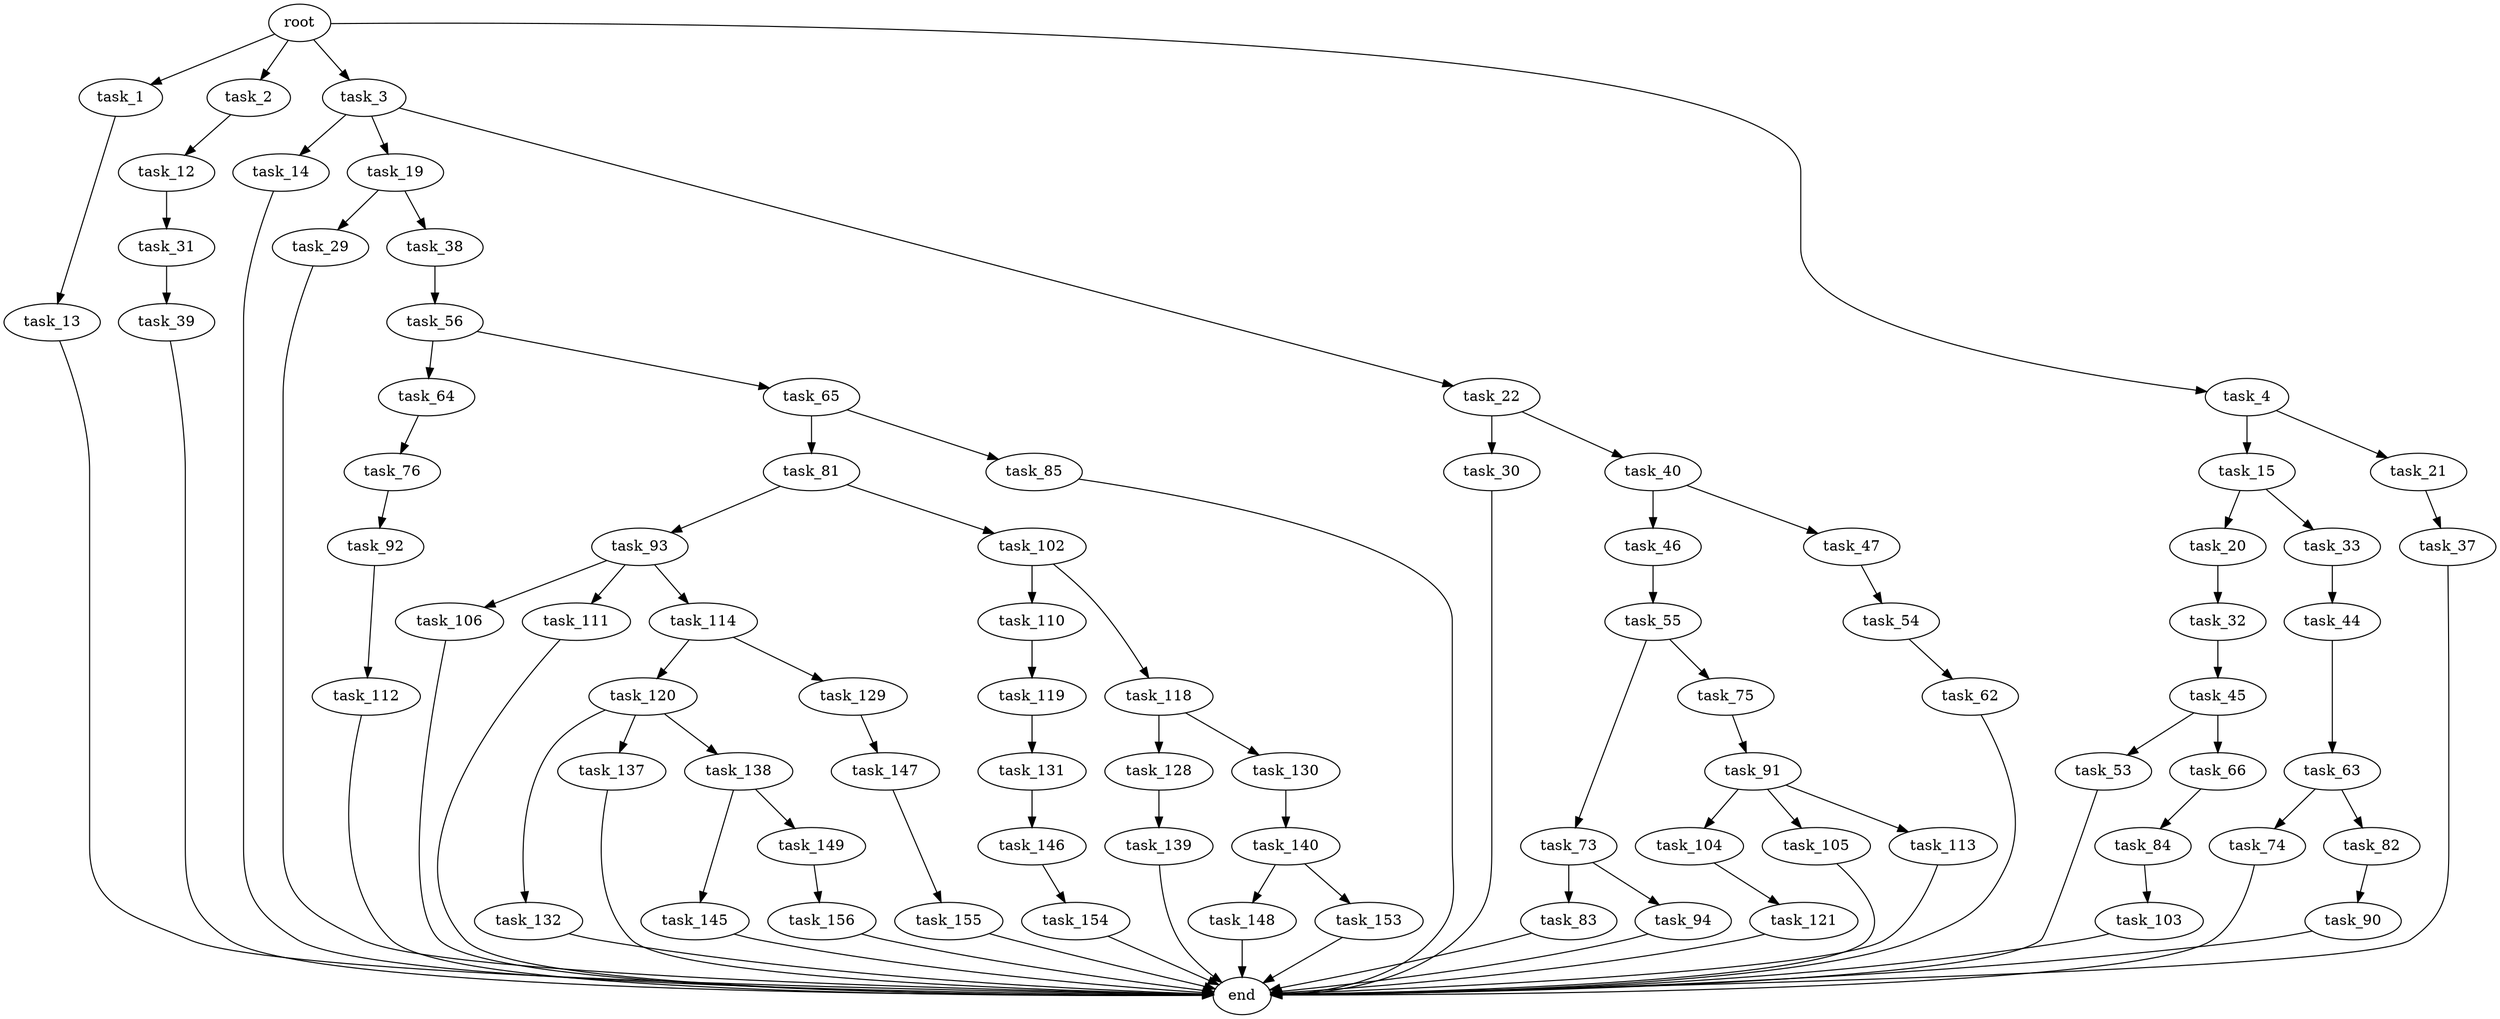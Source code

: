 digraph G {
  root [size="0.000000"];
  task_1 [size="342335097269.000000"];
  task_2 [size="66200849592.000000"];
  task_3 [size="7633536849.000000"];
  task_4 [size="231928233984.000000"];
  task_13 [size="549755813888.000000"];
  task_12 [size="844251984678.000000"];
  task_14 [size="853784926905.000000"];
  task_19 [size="27436312334.000000"];
  task_22 [size="549755813888.000000"];
  task_15 [size="5483216956.000000"];
  task_21 [size="623892616724.000000"];
  task_31 [size="5367933808.000000"];
  end [size="0.000000"];
  task_20 [size="344236066.000000"];
  task_33 [size="150091542156.000000"];
  task_29 [size="449125760893.000000"];
  task_38 [size="125754436097.000000"];
  task_32 [size="8589934592.000000"];
  task_37 [size="8589934592.000000"];
  task_30 [size="7993482138.000000"];
  task_40 [size="68719476736.000000"];
  task_39 [size="202982273784.000000"];
  task_45 [size="5436405605.000000"];
  task_44 [size="45587265944.000000"];
  task_56 [size="7584379821.000000"];
  task_46 [size="231928233984.000000"];
  task_47 [size="2392043583.000000"];
  task_63 [size="134217728000.000000"];
  task_53 [size="134217728000.000000"];
  task_66 [size="4780442554.000000"];
  task_55 [size="364415915105.000000"];
  task_54 [size="940603914.000000"];
  task_62 [size="782757789696.000000"];
  task_73 [size="12174930235.000000"];
  task_75 [size="16628009065.000000"];
  task_64 [size="124313077064.000000"];
  task_65 [size="450547251262.000000"];
  task_74 [size="29561353051.000000"];
  task_82 [size="933470090.000000"];
  task_76 [size="68719476736.000000"];
  task_81 [size="134217728000.000000"];
  task_85 [size="354370057600.000000"];
  task_84 [size="9230855098.000000"];
  task_83 [size="125225855688.000000"];
  task_94 [size="10597039404.000000"];
  task_91 [size="19091557194.000000"];
  task_92 [size="231928233984.000000"];
  task_93 [size="89177361835.000000"];
  task_102 [size="169219986304.000000"];
  task_90 [size="524223340836.000000"];
  task_103 [size="5483797376.000000"];
  task_104 [size="1328348407029.000000"];
  task_105 [size="1427854145.000000"];
  task_113 [size="8589934592.000000"];
  task_112 [size="69983120364.000000"];
  task_106 [size="663390109215.000000"];
  task_111 [size="143122959813.000000"];
  task_114 [size="1416488484.000000"];
  task_110 [size="549755813888.000000"];
  task_118 [size="625634557288.000000"];
  task_121 [size="21492937777.000000"];
  task_119 [size="388426219466.000000"];
  task_120 [size="913987766.000000"];
  task_129 [size="28991029248.000000"];
  task_128 [size="28530046831.000000"];
  task_130 [size="2122998835.000000"];
  task_131 [size="20984924286.000000"];
  task_132 [size="232779355297.000000"];
  task_137 [size="444765435289.000000"];
  task_138 [size="1122194133.000000"];
  task_139 [size="1390300761.000000"];
  task_147 [size="29477154182.000000"];
  task_140 [size="343572614966.000000"];
  task_146 [size="498392905.000000"];
  task_145 [size="10849586613.000000"];
  task_149 [size="15450015774.000000"];
  task_148 [size="20973990919.000000"];
  task_153 [size="289734284905.000000"];
  task_154 [size="8589934592.000000"];
  task_155 [size="596587869072.000000"];
  task_156 [size="1044797714.000000"];

  root -> task_1 [size="1.000000"];
  root -> task_2 [size="1.000000"];
  root -> task_3 [size="1.000000"];
  root -> task_4 [size="1.000000"];
  task_1 -> task_13 [size="301989888.000000"];
  task_2 -> task_12 [size="134217728.000000"];
  task_3 -> task_14 [size="134217728.000000"];
  task_3 -> task_19 [size="134217728.000000"];
  task_3 -> task_22 [size="134217728.000000"];
  task_4 -> task_15 [size="301989888.000000"];
  task_4 -> task_21 [size="301989888.000000"];
  task_13 -> end [size="1.000000"];
  task_12 -> task_31 [size="838860800.000000"];
  task_14 -> end [size="1.000000"];
  task_19 -> task_29 [size="536870912.000000"];
  task_19 -> task_38 [size="536870912.000000"];
  task_22 -> task_30 [size="536870912.000000"];
  task_22 -> task_40 [size="536870912.000000"];
  task_15 -> task_20 [size="209715200.000000"];
  task_15 -> task_33 [size="209715200.000000"];
  task_21 -> task_37 [size="536870912.000000"];
  task_31 -> task_39 [size="301989888.000000"];
  task_20 -> task_32 [size="33554432.000000"];
  task_33 -> task_44 [size="134217728.000000"];
  task_29 -> end [size="1.000000"];
  task_38 -> task_56 [size="411041792.000000"];
  task_32 -> task_45 [size="33554432.000000"];
  task_37 -> end [size="1.000000"];
  task_30 -> end [size="1.000000"];
  task_40 -> task_46 [size="134217728.000000"];
  task_40 -> task_47 [size="134217728.000000"];
  task_39 -> end [size="1.000000"];
  task_45 -> task_53 [size="134217728.000000"];
  task_45 -> task_66 [size="134217728.000000"];
  task_44 -> task_63 [size="838860800.000000"];
  task_56 -> task_64 [size="301989888.000000"];
  task_56 -> task_65 [size="301989888.000000"];
  task_46 -> task_55 [size="301989888.000000"];
  task_47 -> task_54 [size="75497472.000000"];
  task_63 -> task_74 [size="209715200.000000"];
  task_63 -> task_82 [size="209715200.000000"];
  task_53 -> end [size="1.000000"];
  task_66 -> task_84 [size="301989888.000000"];
  task_55 -> task_73 [size="411041792.000000"];
  task_55 -> task_75 [size="411041792.000000"];
  task_54 -> task_62 [size="33554432.000000"];
  task_62 -> end [size="1.000000"];
  task_73 -> task_83 [size="209715200.000000"];
  task_73 -> task_94 [size="209715200.000000"];
  task_75 -> task_91 [size="411041792.000000"];
  task_64 -> task_76 [size="301989888.000000"];
  task_65 -> task_81 [size="679477248.000000"];
  task_65 -> task_85 [size="679477248.000000"];
  task_74 -> end [size="1.000000"];
  task_82 -> task_90 [size="33554432.000000"];
  task_76 -> task_92 [size="134217728.000000"];
  task_81 -> task_93 [size="209715200.000000"];
  task_81 -> task_102 [size="209715200.000000"];
  task_85 -> end [size="1.000000"];
  task_84 -> task_103 [size="209715200.000000"];
  task_83 -> end [size="1.000000"];
  task_94 -> end [size="1.000000"];
  task_91 -> task_104 [size="838860800.000000"];
  task_91 -> task_105 [size="838860800.000000"];
  task_91 -> task_113 [size="838860800.000000"];
  task_92 -> task_112 [size="301989888.000000"];
  task_93 -> task_106 [size="75497472.000000"];
  task_93 -> task_111 [size="75497472.000000"];
  task_93 -> task_114 [size="75497472.000000"];
  task_102 -> task_110 [size="679477248.000000"];
  task_102 -> task_118 [size="679477248.000000"];
  task_90 -> end [size="1.000000"];
  task_103 -> end [size="1.000000"];
  task_104 -> task_121 [size="838860800.000000"];
  task_105 -> end [size="1.000000"];
  task_113 -> end [size="1.000000"];
  task_112 -> end [size="1.000000"];
  task_106 -> end [size="1.000000"];
  task_111 -> end [size="1.000000"];
  task_114 -> task_120 [size="33554432.000000"];
  task_114 -> task_129 [size="33554432.000000"];
  task_110 -> task_119 [size="536870912.000000"];
  task_118 -> task_128 [size="536870912.000000"];
  task_118 -> task_130 [size="536870912.000000"];
  task_121 -> end [size="1.000000"];
  task_119 -> task_131 [size="301989888.000000"];
  task_120 -> task_132 [size="33554432.000000"];
  task_120 -> task_137 [size="33554432.000000"];
  task_120 -> task_138 [size="33554432.000000"];
  task_129 -> task_147 [size="75497472.000000"];
  task_128 -> task_139 [size="838860800.000000"];
  task_130 -> task_140 [size="33554432.000000"];
  task_131 -> task_146 [size="536870912.000000"];
  task_132 -> end [size="1.000000"];
  task_137 -> end [size="1.000000"];
  task_138 -> task_145 [size="75497472.000000"];
  task_138 -> task_149 [size="75497472.000000"];
  task_139 -> end [size="1.000000"];
  task_147 -> task_155 [size="75497472.000000"];
  task_140 -> task_148 [size="301989888.000000"];
  task_140 -> task_153 [size="301989888.000000"];
  task_146 -> task_154 [size="33554432.000000"];
  task_145 -> end [size="1.000000"];
  task_149 -> task_156 [size="536870912.000000"];
  task_148 -> end [size="1.000000"];
  task_153 -> end [size="1.000000"];
  task_154 -> end [size="1.000000"];
  task_155 -> end [size="1.000000"];
  task_156 -> end [size="1.000000"];
}
